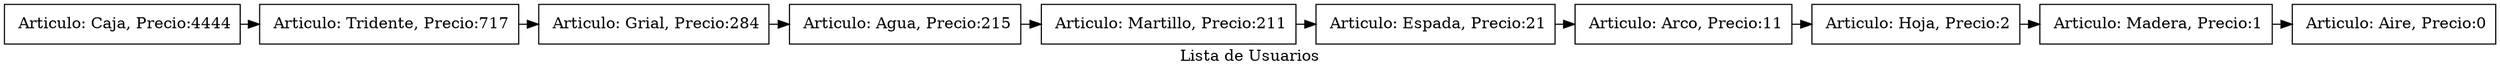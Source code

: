 

digraph G {
label="Lista de Usuarios";
node [shape=box];
//agregar nodos
Arti1[label=" Articulo: Caja, Precio:4444"];
Arti8[label=" Articulo: Tridente, Precio:717"];
Arti5[label=" Articulo: Grial, Precio:284"];
Arti4[label=" Articulo: Agua, Precio:215"];
Arti7[label=" Articulo: Martillo, Precio:211"];
Arti2[label=" Articulo: Espada, Precio:21"];
Arti6[label=" Articulo: Arco, Precio:11"];
Arti3[label=" Articulo: Hoja, Precio:2"];
Arti9[label=" Articulo: Madera, Precio:1"];
Arti10[label=" Articulo: Aire, Precio:0"];
//Enlazar imagenes
{rank=same;
Arti1->Arti8->Arti5->Arti4->Arti7->Arti2->Arti6->Arti3->Arti9->Arti10

}
}

